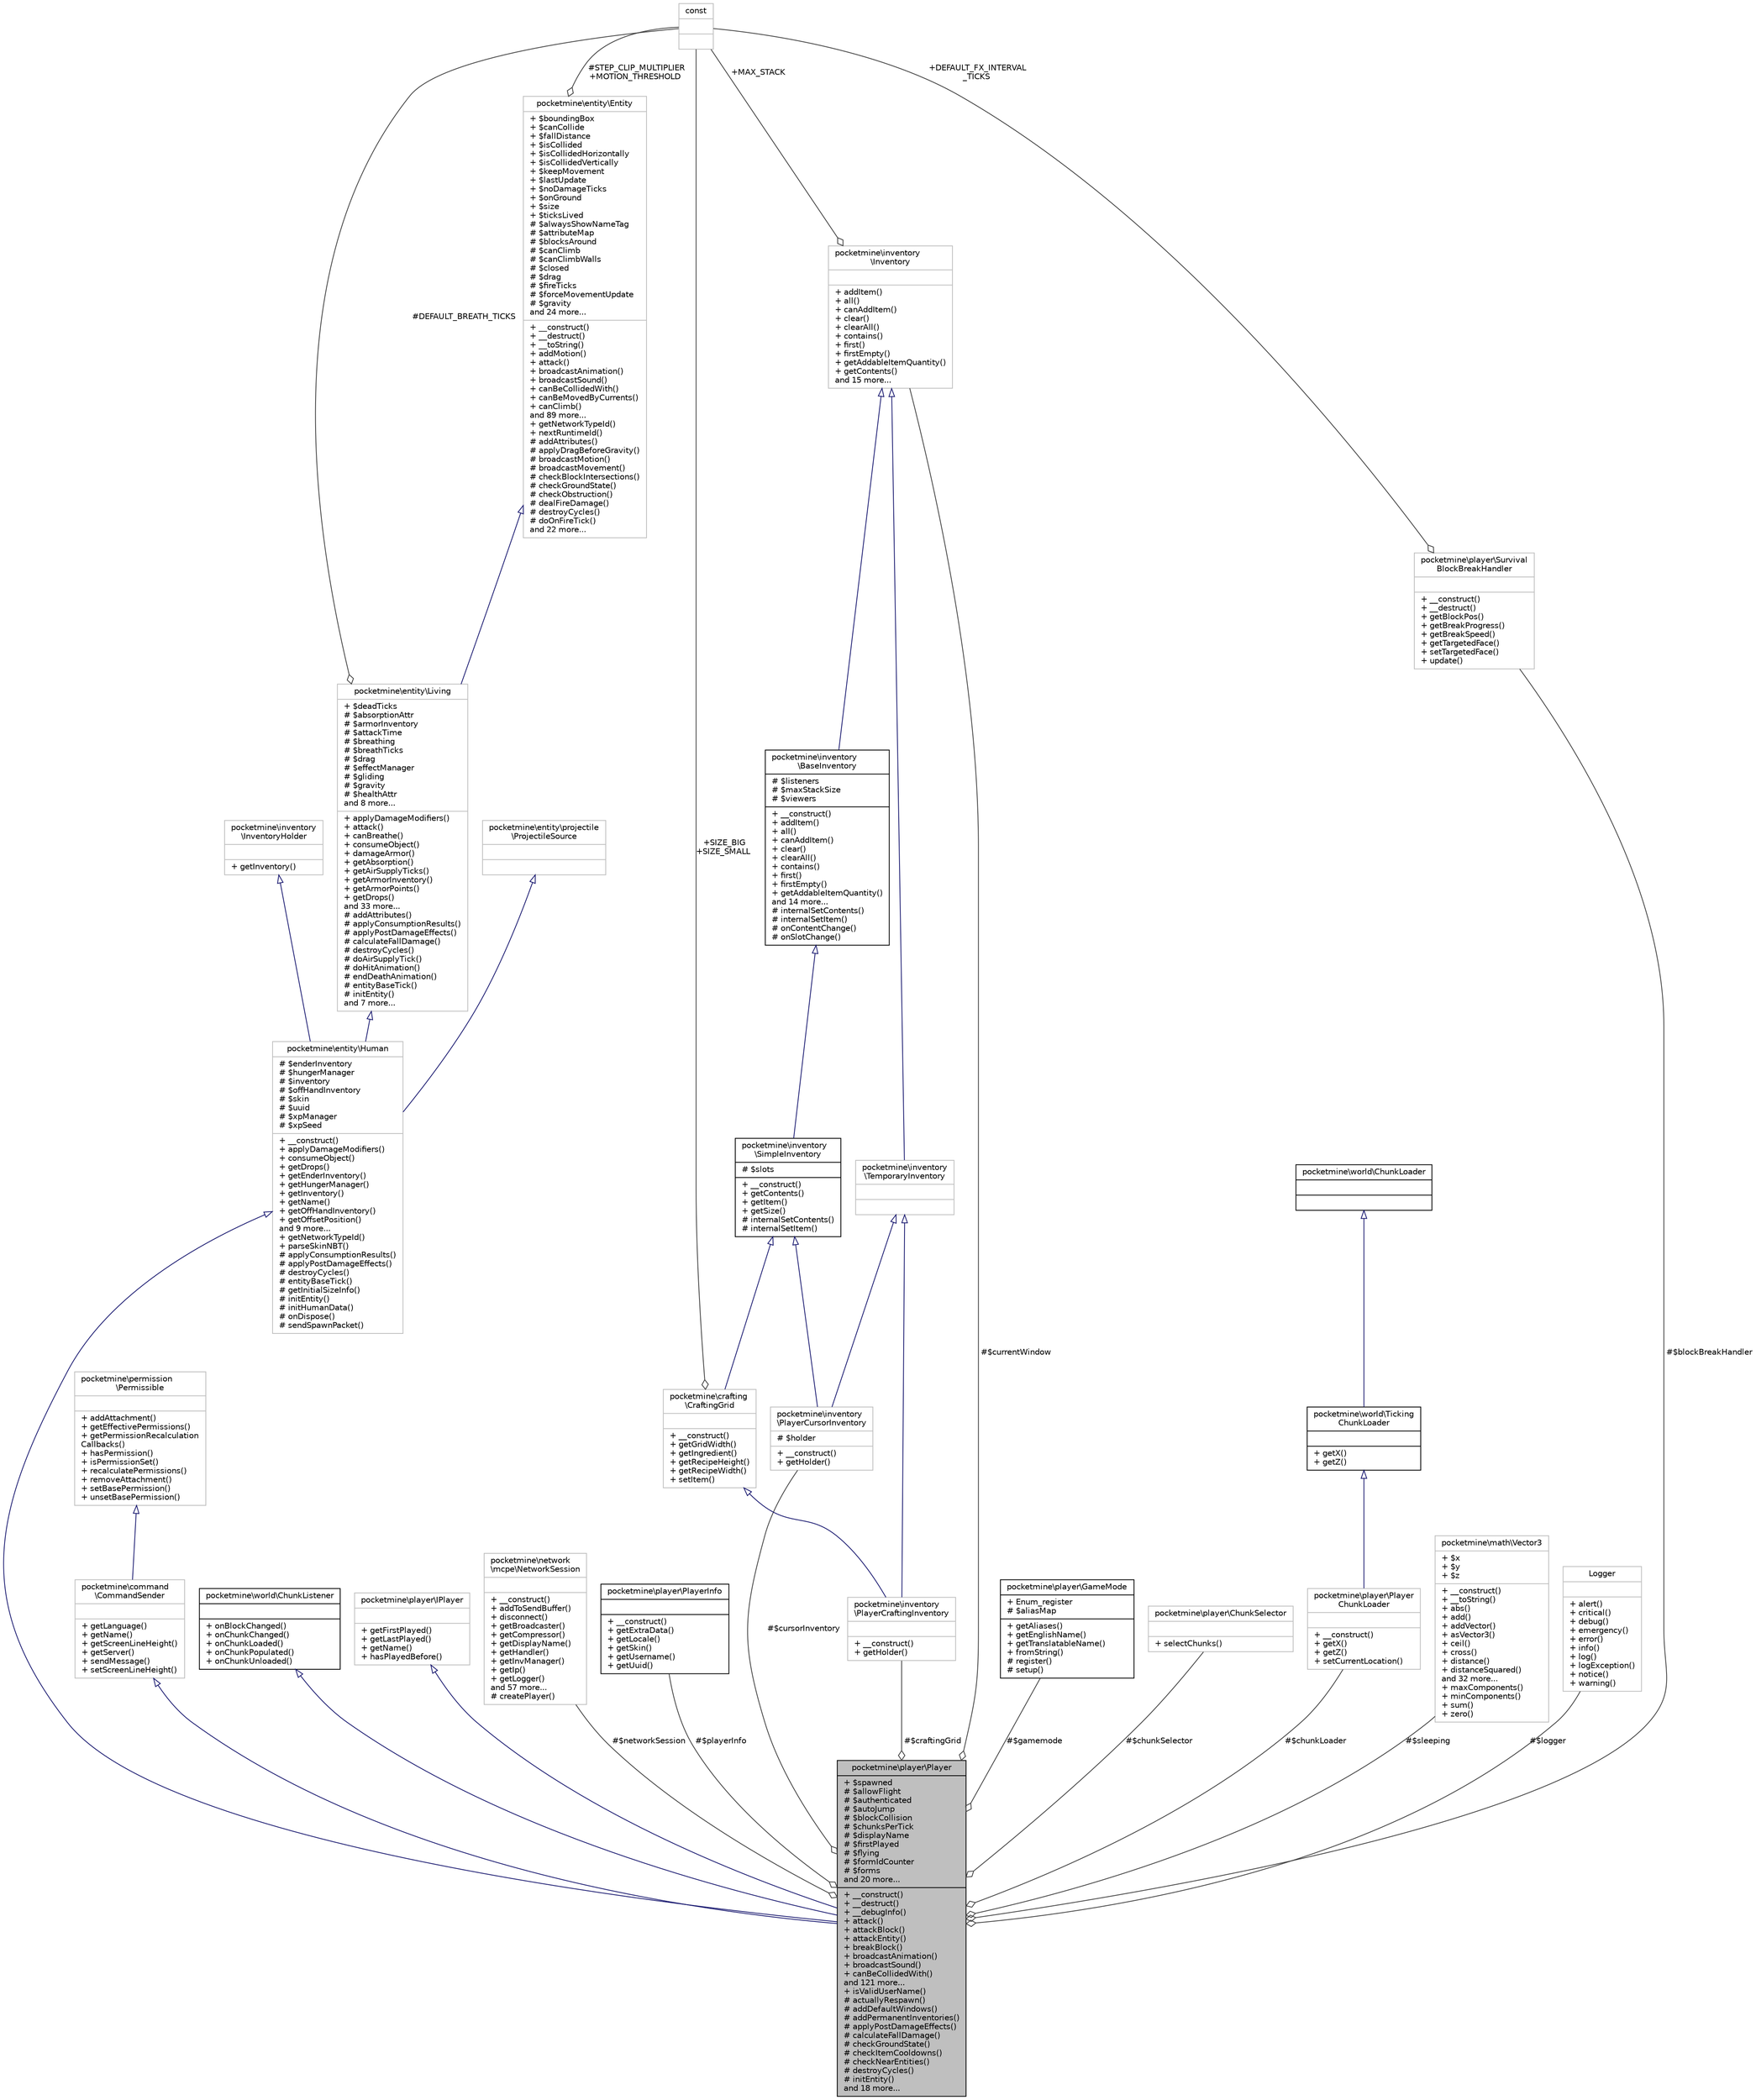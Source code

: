 digraph "pocketmine\player\Player"
{
 // INTERACTIVE_SVG=YES
 // LATEX_PDF_SIZE
  edge [fontname="Helvetica",fontsize="10",labelfontname="Helvetica",labelfontsize="10"];
  node [fontname="Helvetica",fontsize="10",shape=record];
  Node1 [label="{pocketmine\\player\\Player\n|+ $spawned\l# $allowFlight\l# $authenticated\l# $autoJump\l# $blockCollision\l# $chunksPerTick\l# $displayName\l# $firstPlayed\l# $flying\l# $formIdCounter\l# $forms\land 20 more...\l|+ __construct()\l+ __destruct()\l+ __debugInfo()\l+ attack()\l+ attackBlock()\l+ attackEntity()\l+ breakBlock()\l+ broadcastAnimation()\l+ broadcastSound()\l+ canBeCollidedWith()\land 121 more...\l+ isValidUserName()\l# actuallyRespawn()\l# addDefaultWindows()\l# addPermanentInventories()\l# applyPostDamageEffects()\l# calculateFallDamage()\l# checkGroundState()\l# checkItemCooldowns()\l# checkNearEntities()\l# destroyCycles()\l# initEntity()\land 18 more...\l}",height=0.2,width=0.4,color="black", fillcolor="grey75", style="filled", fontcolor="black",tooltip=" "];
  Node2 -> Node1 [dir="back",color="midnightblue",fontsize="10",style="solid",arrowtail="onormal",fontname="Helvetica"];
  Node2 [label="{pocketmine\\entity\\Human\n|# $enderInventory\l# $hungerManager\l# $inventory\l# $offHandInventory\l# $skin\l# $uuid\l# $xpManager\l# $xpSeed\l|+ __construct()\l+ applyDamageModifiers()\l+ consumeObject()\l+ getDrops()\l+ getEnderInventory()\l+ getHungerManager()\l+ getInventory()\l+ getName()\l+ getOffHandInventory()\l+ getOffsetPosition()\land 9 more...\l+ getNetworkTypeId()\l+ parseSkinNBT()\l# applyConsumptionResults()\l# applyPostDamageEffects()\l# destroyCycles()\l# entityBaseTick()\l# getInitialSizeInfo()\l# initEntity()\l# initHumanData()\l# onDispose()\l# sendSpawnPacket()\l}",height=0.2,width=0.4,color="grey75", fillcolor="white", style="filled",URL="$d4/ddf/classpocketmine_1_1entity_1_1_human.html",tooltip=" "];
  Node3 -> Node2 [dir="back",color="midnightblue",fontsize="10",style="solid",arrowtail="onormal",fontname="Helvetica"];
  Node3 [label="{pocketmine\\entity\\Living\n|+ $deadTicks\l# $absorptionAttr\l# $armorInventory\l# $attackTime\l# $breathing\l# $breathTicks\l# $drag\l# $effectManager\l# $gliding\l# $gravity\l# $healthAttr\land 8 more...\l|+ applyDamageModifiers()\l+ attack()\l+ canBreathe()\l+ consumeObject()\l+ damageArmor()\l+ getAbsorption()\l+ getAirSupplyTicks()\l+ getArmorInventory()\l+ getArmorPoints()\l+ getDrops()\land 33 more...\l# addAttributes()\l# applyConsumptionResults()\l# applyPostDamageEffects()\l# calculateFallDamage()\l# destroyCycles()\l# doAirSupplyTick()\l# doHitAnimation()\l# endDeathAnimation()\l# entityBaseTick()\l# initEntity()\land 7 more...\l}",height=0.2,width=0.4,color="grey75", fillcolor="white", style="filled",URL="$df/d0c/classpocketmine_1_1entity_1_1_living.html",tooltip=" "];
  Node4 -> Node3 [dir="back",color="midnightblue",fontsize="10",style="solid",arrowtail="onormal",fontname="Helvetica"];
  Node4 [label="{pocketmine\\entity\\Entity\n|+ $boundingBox\l+ $canCollide\l+ $fallDistance\l+ $isCollided\l+ $isCollidedHorizontally\l+ $isCollidedVertically\l+ $keepMovement\l+ $lastUpdate\l+ $noDamageTicks\l+ $onGround\l+ $size\l+ $ticksLived\l# $alwaysShowNameTag\l# $attributeMap\l# $blocksAround\l# $canClimb\l# $canClimbWalls\l# $closed\l# $drag\l# $fireTicks\l# $forceMovementUpdate\l# $gravity\land 24 more...\l|+ __construct()\l+ __destruct()\l+ __toString()\l+ addMotion()\l+ attack()\l+ broadcastAnimation()\l+ broadcastSound()\l+ canBeCollidedWith()\l+ canBeMovedByCurrents()\l+ canClimb()\land 89 more...\l+ getNetworkTypeId()\l+ nextRuntimeId()\l# addAttributes()\l# applyDragBeforeGravity()\l# broadcastMotion()\l# broadcastMovement()\l# checkBlockIntersections()\l# checkGroundState()\l# checkObstruction()\l# dealFireDamage()\l# destroyCycles()\l# doOnFireTick()\land 22 more...\l}",height=0.2,width=0.4,color="grey75", fillcolor="white", style="filled",URL="$d2/d3c/classpocketmine_1_1entity_1_1_entity.html",tooltip=" "];
  Node5 -> Node4 [color="grey25",fontsize="10",style="solid",label=" #STEP_CLIP_MULTIPLIER\n+MOTION_THRESHOLD" ,arrowhead="odiamond",fontname="Helvetica"];
  Node5 [label="{const\n||}",height=0.2,width=0.4,color="grey75", fillcolor="white", style="filled",tooltip=" "];
  Node5 -> Node3 [color="grey25",fontsize="10",style="solid",label=" #DEFAULT_BREATH_TICKS" ,arrowhead="odiamond",fontname="Helvetica"];
  Node6 -> Node2 [dir="back",color="midnightblue",fontsize="10",style="solid",arrowtail="onormal",fontname="Helvetica"];
  Node6 [label="{pocketmine\\entity\\projectile\l\\ProjectileSource\n||}",height=0.2,width=0.4,color="grey75", fillcolor="white", style="filled",URL="$d0/d26/interfacepocketmine_1_1entity_1_1projectile_1_1_projectile_source.html",tooltip=" "];
  Node7 -> Node2 [dir="back",color="midnightblue",fontsize="10",style="solid",arrowtail="onormal",fontname="Helvetica"];
  Node7 [label="{pocketmine\\inventory\l\\InventoryHolder\n||+ getInventory()\l}",height=0.2,width=0.4,color="grey75", fillcolor="white", style="filled",URL="$d2/d91/interfacepocketmine_1_1inventory_1_1_inventory_holder.html",tooltip=" "];
  Node8 -> Node1 [dir="back",color="midnightblue",fontsize="10",style="solid",arrowtail="onormal",fontname="Helvetica"];
  Node8 [label="{pocketmine\\command\l\\CommandSender\n||+ getLanguage()\l+ getName()\l+ getScreenLineHeight()\l+ getServer()\l+ sendMessage()\l+ setScreenLineHeight()\l}",height=0.2,width=0.4,color="grey75", fillcolor="white", style="filled",URL="$d6/d9d/interfacepocketmine_1_1command_1_1_command_sender.html",tooltip=" "];
  Node9 -> Node8 [dir="back",color="midnightblue",fontsize="10",style="solid",arrowtail="onormal",fontname="Helvetica"];
  Node9 [label="{pocketmine\\permission\l\\Permissible\n||+ addAttachment()\l+ getEffectivePermissions()\l+ getPermissionRecalculation\lCallbacks()\l+ hasPermission()\l+ isPermissionSet()\l+ recalculatePermissions()\l+ removeAttachment()\l+ setBasePermission()\l+ unsetBasePermission()\l}",height=0.2,width=0.4,color="grey75", fillcolor="white", style="filled",URL="$de/da0/interfacepocketmine_1_1permission_1_1_permissible.html",tooltip=" "];
  Node10 -> Node1 [dir="back",color="midnightblue",fontsize="10",style="solid",arrowtail="onormal",fontname="Helvetica"];
  Node10 [label="{pocketmine\\world\\ChunkListener\n||+ onBlockChanged()\l+ onChunkChanged()\l+ onChunkLoaded()\l+ onChunkPopulated()\l+ onChunkUnloaded()\l}",height=0.2,width=0.4,color="black", fillcolor="white", style="filled",URL="$de/dac/interfacepocketmine_1_1world_1_1_chunk_listener.html",tooltip=" "];
  Node11 -> Node1 [dir="back",color="midnightblue",fontsize="10",style="solid",arrowtail="onormal",fontname="Helvetica"];
  Node11 [label="{pocketmine\\player\\IPlayer\n||+ getFirstPlayed()\l+ getLastPlayed()\l+ getName()\l+ hasPlayedBefore()\l}",height=0.2,width=0.4,color="grey75", fillcolor="white", style="filled",URL="$d2/df5/interfacepocketmine_1_1player_1_1_i_player.html",tooltip=" "];
  Node12 -> Node1 [color="grey25",fontsize="10",style="solid",label=" #$networkSession" ,arrowhead="odiamond",fontname="Helvetica"];
  Node12 [label="{pocketmine\\network\l\\mcpe\\NetworkSession\n||+ __construct()\l+ addToSendBuffer()\l+ disconnect()\l+ getBroadcaster()\l+ getCompressor()\l+ getDisplayName()\l+ getHandler()\l+ getInvManager()\l+ getIp()\l+ getLogger()\land 57 more...\l# createPlayer()\l}",height=0.2,width=0.4,color="grey75", fillcolor="white", style="filled",URL="$de/d3a/classpocketmine_1_1network_1_1mcpe_1_1_network_session.html",tooltip=" "];
  Node13 -> Node1 [color="grey25",fontsize="10",style="solid",label=" #$playerInfo" ,arrowhead="odiamond",fontname="Helvetica"];
  Node13 [label="{pocketmine\\player\\PlayerInfo\n||+ __construct()\l+ getExtraData()\l+ getLocale()\l+ getSkin()\l+ getUsername()\l+ getUuid()\l}",height=0.2,width=0.4,color="black", fillcolor="white", style="filled",URL="$d2/d93/classpocketmine_1_1player_1_1_player_info.html",tooltip=" "];
  Node14 -> Node1 [color="grey25",fontsize="10",style="solid",label=" #$currentWindow" ,arrowhead="odiamond",fontname="Helvetica"];
  Node14 [label="{pocketmine\\inventory\l\\Inventory\n||+ addItem()\l+ all()\l+ canAddItem()\l+ clear()\l+ clearAll()\l+ contains()\l+ first()\l+ firstEmpty()\l+ getAddableItemQuantity()\l+ getContents()\land 15 more...\l}",height=0.2,width=0.4,color="grey75", fillcolor="white", style="filled",URL="$db/d39/interfacepocketmine_1_1inventory_1_1_inventory.html",tooltip=" "];
  Node5 -> Node14 [color="grey25",fontsize="10",style="solid",label=" +MAX_STACK" ,arrowhead="odiamond",fontname="Helvetica"];
  Node15 -> Node1 [color="grey25",fontsize="10",style="solid",label=" #$cursorInventory" ,arrowhead="odiamond",fontname="Helvetica"];
  Node15 [label="{pocketmine\\inventory\l\\PlayerCursorInventory\n|# $holder\l|+ __construct()\l+ getHolder()\l}",height=0.2,width=0.4,color="grey75", fillcolor="white", style="filled",URL="$d3/d37/classpocketmine_1_1inventory_1_1_player_cursor_inventory.html",tooltip=" "];
  Node16 -> Node15 [dir="back",color="midnightblue",fontsize="10",style="solid",arrowtail="onormal",fontname="Helvetica"];
  Node16 [label="{pocketmine\\inventory\l\\SimpleInventory\n|# $slots\l|+ __construct()\l+ getContents()\l+ getItem()\l+ getSize()\l# internalSetContents()\l# internalSetItem()\l}",height=0.2,width=0.4,color="black", fillcolor="white", style="filled",URL="$d6/dc1/classpocketmine_1_1inventory_1_1_simple_inventory.html",tooltip=" "];
  Node17 -> Node16 [dir="back",color="midnightblue",fontsize="10",style="solid",arrowtail="onormal",fontname="Helvetica"];
  Node17 [label="{pocketmine\\inventory\l\\BaseInventory\n|# $listeners\l# $maxStackSize\l# $viewers\l|+ __construct()\l+ addItem()\l+ all()\l+ canAddItem()\l+ clear()\l+ clearAll()\l+ contains()\l+ first()\l+ firstEmpty()\l+ getAddableItemQuantity()\land 14 more...\l# internalSetContents()\l# internalSetItem()\l# onContentChange()\l# onSlotChange()\l}",height=0.2,width=0.4,color="black", fillcolor="white", style="filled",URL="$d5/dc4/classpocketmine_1_1inventory_1_1_base_inventory.html",tooltip=" "];
  Node14 -> Node17 [dir="back",color="midnightblue",fontsize="10",style="solid",arrowtail="onormal",fontname="Helvetica"];
  Node18 -> Node15 [dir="back",color="midnightblue",fontsize="10",style="solid",arrowtail="onormal",fontname="Helvetica"];
  Node18 [label="{pocketmine\\inventory\l\\TemporaryInventory\n||}",height=0.2,width=0.4,color="grey75", fillcolor="white", style="filled",URL="$d5/d7b/interfacepocketmine_1_1inventory_1_1_temporary_inventory.html",tooltip=" "];
  Node14 -> Node18 [dir="back",color="midnightblue",fontsize="10",style="solid",arrowtail="onormal",fontname="Helvetica"];
  Node19 -> Node1 [color="grey25",fontsize="10",style="solid",label=" #$craftingGrid" ,arrowhead="odiamond",fontname="Helvetica"];
  Node19 [label="{pocketmine\\inventory\l\\PlayerCraftingInventory\n||+ __construct()\l+ getHolder()\l}",height=0.2,width=0.4,color="grey75", fillcolor="white", style="filled",URL="$d5/db9/classpocketmine_1_1inventory_1_1_player_crafting_inventory.html",tooltip=" "];
  Node20 -> Node19 [dir="back",color="midnightblue",fontsize="10",style="solid",arrowtail="onormal",fontname="Helvetica"];
  Node20 [label="{pocketmine\\crafting\l\\CraftingGrid\n||+ __construct()\l+ getGridWidth()\l+ getIngredient()\l+ getRecipeHeight()\l+ getRecipeWidth()\l+ setItem()\l}",height=0.2,width=0.4,color="grey75", fillcolor="white", style="filled",URL="$de/d7a/classpocketmine_1_1crafting_1_1_crafting_grid.html",tooltip=" "];
  Node16 -> Node20 [dir="back",color="midnightblue",fontsize="10",style="solid",arrowtail="onormal",fontname="Helvetica"];
  Node5 -> Node20 [color="grey25",fontsize="10",style="solid",label=" +SIZE_BIG\n+SIZE_SMALL" ,arrowhead="odiamond",fontname="Helvetica"];
  Node18 -> Node19 [dir="back",color="midnightblue",fontsize="10",style="solid",arrowtail="onormal",fontname="Helvetica"];
  Node21 -> Node1 [color="grey25",fontsize="10",style="solid",label=" #$gamemode" ,arrowhead="odiamond",fontname="Helvetica"];
  Node21 [label="{pocketmine\\player\\GameMode\n|+ Enum_register\l# $aliasMap\l|+ getAliases()\l+ getEnglishName()\l+ getTranslatableName()\l+ fromString()\l# register()\l# setup()\l}",height=0.2,width=0.4,color="black", fillcolor="white", style="filled",URL="$d1/d27/classpocketmine_1_1player_1_1_game_mode.html",tooltip=" "];
  Node22 -> Node1 [color="grey25",fontsize="10",style="solid",label=" #$chunkSelector" ,arrowhead="odiamond",fontname="Helvetica"];
  Node22 [label="{pocketmine\\player\\ChunkSelector\n||+ selectChunks()\l}",height=0.2,width=0.4,color="grey75", fillcolor="white", style="filled",URL="$d4/db4/classpocketmine_1_1player_1_1_chunk_selector.html",tooltip=" "];
  Node23 -> Node1 [color="grey25",fontsize="10",style="solid",label=" #$chunkLoader" ,arrowhead="odiamond",fontname="Helvetica"];
  Node23 [label="{pocketmine\\player\\Player\lChunkLoader\n||+ __construct()\l+ getX()\l+ getZ()\l+ setCurrentLocation()\l}",height=0.2,width=0.4,color="grey75", fillcolor="white", style="filled",URL="$d0/dec/classpocketmine_1_1player_1_1_player_chunk_loader.html",tooltip=" "];
  Node24 -> Node23 [dir="back",color="midnightblue",fontsize="10",style="solid",arrowtail="onormal",fontname="Helvetica"];
  Node24 [label="{pocketmine\\world\\Ticking\lChunkLoader\n||+ getX()\l+ getZ()\l}",height=0.2,width=0.4,color="black", fillcolor="white", style="filled",URL="$d0/d04/interfacepocketmine_1_1world_1_1_ticking_chunk_loader.html",tooltip=" "];
  Node25 -> Node24 [dir="back",color="midnightblue",fontsize="10",style="solid",arrowtail="onormal",fontname="Helvetica"];
  Node25 [label="{pocketmine\\world\\ChunkLoader\n||}",height=0.2,width=0.4,color="black", fillcolor="white", style="filled",URL="$db/d81/interfacepocketmine_1_1world_1_1_chunk_loader.html",tooltip=" "];
  Node26 -> Node1 [color="grey25",fontsize="10",style="solid",label=" #$sleeping" ,arrowhead="odiamond",fontname="Helvetica"];
  Node26 [label="{pocketmine\\math\\Vector3\n|+ $x\l+ $y\l+ $z\l|+ __construct()\l+ __toString()\l+ abs()\l+ add()\l+ addVector()\l+ asVector3()\l+ ceil()\l+ cross()\l+ distance()\l+ distanceSquared()\land 32 more...\l+ maxComponents()\l+ minComponents()\l+ sum()\l+ zero()\l}",height=0.2,width=0.4,color="grey75", fillcolor="white", style="filled",URL="$d2/d90/classpocketmine_1_1math_1_1_vector3.html",tooltip=" "];
  Node27 -> Node1 [color="grey25",fontsize="10",style="solid",label=" #$logger" ,arrowhead="odiamond",fontname="Helvetica"];
  Node27 [label="{Logger\n||+ alert()\l+ critical()\l+ debug()\l+ emergency()\l+ error()\l+ info()\l+ log()\l+ logException()\l+ notice()\l+ warning()\l}",height=0.2,width=0.4,color="grey75", fillcolor="white", style="filled",URL="$d4/d00/interface_logger.html",tooltip=" "];
  Node28 -> Node1 [color="grey25",fontsize="10",style="solid",label=" #$blockBreakHandler" ,arrowhead="odiamond",fontname="Helvetica"];
  Node28 [label="{pocketmine\\player\\Survival\lBlockBreakHandler\n||+ __construct()\l+ __destruct()\l+ getBlockPos()\l+ getBreakProgress()\l+ getBreakSpeed()\l+ getTargetedFace()\l+ setTargetedFace()\l+ update()\l}",height=0.2,width=0.4,color="grey75", fillcolor="white", style="filled",URL="$db/dcb/classpocketmine_1_1player_1_1_survival_block_break_handler.html",tooltip=" "];
  Node5 -> Node28 [color="grey25",fontsize="10",style="solid",label=" +DEFAULT_FX_INTERVAL\l_TICKS" ,arrowhead="odiamond",fontname="Helvetica"];
}

